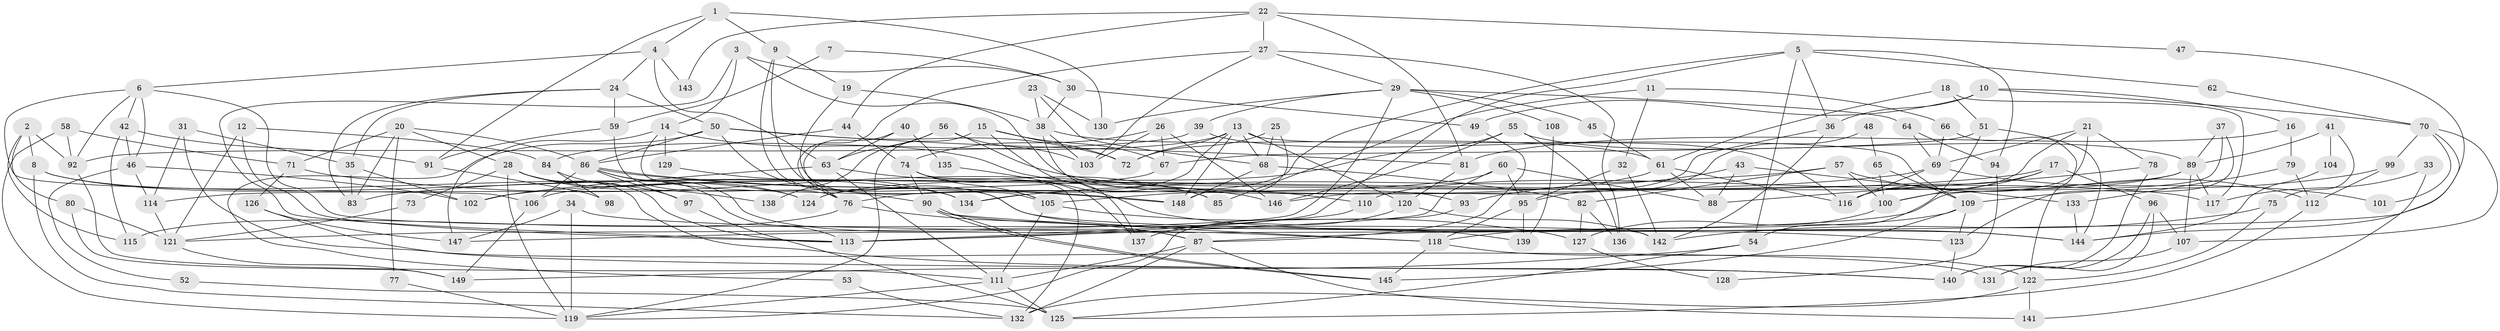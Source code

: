// Generated by graph-tools (version 1.1) at 2025/50/03/09/25 03:50:08]
// undirected, 149 vertices, 298 edges
graph export_dot {
graph [start="1"]
  node [color=gray90,style=filled];
  1;
  2;
  3;
  4;
  5;
  6;
  7;
  8;
  9;
  10;
  11;
  12;
  13;
  14;
  15;
  16;
  17;
  18;
  19;
  20;
  21;
  22;
  23;
  24;
  25;
  26;
  27;
  28;
  29;
  30;
  31;
  32;
  33;
  34;
  35;
  36;
  37;
  38;
  39;
  40;
  41;
  42;
  43;
  44;
  45;
  46;
  47;
  48;
  49;
  50;
  51;
  52;
  53;
  54;
  55;
  56;
  57;
  58;
  59;
  60;
  61;
  62;
  63;
  64;
  65;
  66;
  67;
  68;
  69;
  70;
  71;
  72;
  73;
  74;
  75;
  76;
  77;
  78;
  79;
  80;
  81;
  82;
  83;
  84;
  85;
  86;
  87;
  88;
  89;
  90;
  91;
  92;
  93;
  94;
  95;
  96;
  97;
  98;
  99;
  100;
  101;
  102;
  103;
  104;
  105;
  106;
  107;
  108;
  109;
  110;
  111;
  112;
  113;
  114;
  115;
  116;
  117;
  118;
  119;
  120;
  121;
  122;
  123;
  124;
  125;
  126;
  127;
  128;
  129;
  130;
  131;
  132;
  133;
  134;
  135;
  136;
  137;
  138;
  139;
  140;
  141;
  142;
  143;
  144;
  145;
  146;
  147;
  148;
  149;
  1 -- 4;
  1 -- 9;
  1 -- 91;
  1 -- 130;
  2 -- 92;
  2 -- 80;
  2 -- 8;
  2 -- 115;
  3 -- 14;
  3 -- 113;
  3 -- 30;
  3 -- 93;
  4 -- 24;
  4 -- 6;
  4 -- 63;
  4 -- 143;
  5 -- 113;
  5 -- 54;
  5 -- 36;
  5 -- 62;
  5 -- 94;
  5 -- 134;
  6 -- 142;
  6 -- 42;
  6 -- 46;
  6 -- 92;
  6 -- 106;
  7 -- 30;
  7 -- 59;
  8 -- 134;
  8 -- 124;
  8 -- 132;
  9 -- 19;
  9 -- 105;
  9 -- 139;
  10 -- 70;
  10 -- 36;
  10 -- 16;
  10 -- 49;
  11 -- 85;
  11 -- 66;
  11 -- 32;
  12 -- 84;
  12 -- 121;
  12 -- 113;
  13 -- 124;
  13 -- 68;
  13 -- 72;
  13 -- 84;
  13 -- 109;
  13 -- 120;
  13 -- 148;
  14 -- 90;
  14 -- 147;
  14 -- 110;
  14 -- 129;
  15 -- 119;
  15 -- 72;
  15 -- 67;
  15 -- 137;
  16 -- 81;
  16 -- 79;
  17 -- 96;
  17 -- 116;
  17 -- 100;
  17 -- 102;
  18 -- 117;
  18 -- 61;
  18 -- 51;
  19 -- 38;
  19 -- 105;
  20 -- 28;
  20 -- 86;
  20 -- 71;
  20 -- 77;
  20 -- 83;
  21 -- 116;
  21 -- 100;
  21 -- 69;
  21 -- 78;
  22 -- 44;
  22 -- 27;
  22 -- 47;
  22 -- 81;
  22 -- 143;
  23 -- 130;
  23 -- 68;
  23 -- 38;
  24 -- 50;
  24 -- 83;
  24 -- 35;
  24 -- 59;
  25 -- 148;
  25 -- 72;
  25 -- 68;
  26 -- 67;
  26 -- 74;
  26 -- 103;
  26 -- 146;
  27 -- 136;
  27 -- 76;
  27 -- 29;
  27 -- 103;
  28 -- 119;
  28 -- 113;
  28 -- 73;
  28 -- 124;
  28 -- 138;
  28 -- 140;
  29 -- 39;
  29 -- 45;
  29 -- 64;
  29 -- 108;
  29 -- 121;
  29 -- 130;
  30 -- 38;
  30 -- 49;
  31 -- 35;
  31 -- 114;
  31 -- 131;
  32 -- 95;
  32 -- 142;
  33 -- 117;
  33 -- 141;
  34 -- 118;
  34 -- 147;
  34 -- 119;
  35 -- 102;
  35 -- 83;
  36 -- 142;
  36 -- 146;
  37 -- 89;
  37 -- 123;
  37 -- 147;
  38 -- 103;
  38 -- 61;
  38 -- 85;
  39 -- 116;
  39 -- 92;
  40 -- 76;
  40 -- 63;
  40 -- 135;
  41 -- 89;
  41 -- 75;
  41 -- 104;
  42 -- 91;
  42 -- 46;
  42 -- 115;
  43 -- 88;
  43 -- 93;
  43 -- 133;
  44 -- 74;
  44 -- 86;
  45 -- 61;
  46 -- 102;
  46 -- 52;
  46 -- 114;
  47 -- 87;
  48 -- 65;
  48 -- 95;
  49 -- 87;
  50 -- 86;
  50 -- 81;
  50 -- 53;
  50 -- 72;
  50 -- 144;
  51 -- 144;
  51 -- 54;
  51 -- 67;
  52 -- 125;
  53 -- 132;
  54 -- 149;
  54 -- 125;
  55 -- 146;
  55 -- 124;
  55 -- 89;
  55 -- 136;
  56 -- 63;
  56 -- 103;
  56 -- 117;
  56 -- 138;
  57 -- 82;
  57 -- 112;
  57 -- 100;
  57 -- 134;
  58 -- 119;
  58 -- 71;
  58 -- 92;
  59 -- 76;
  59 -- 91;
  60 -- 105;
  60 -- 113;
  60 -- 88;
  60 -- 95;
  61 -- 76;
  61 -- 88;
  61 -- 116;
  62 -- 70;
  63 -- 111;
  63 -- 85;
  63 -- 102;
  64 -- 69;
  64 -- 94;
  65 -- 100;
  65 -- 109;
  66 -- 122;
  66 -- 69;
  67 -- 114;
  68 -- 148;
  68 -- 82;
  69 -- 83;
  69 -- 101;
  69 -- 116;
  70 -- 107;
  70 -- 144;
  70 -- 99;
  70 -- 101;
  71 -- 146;
  71 -- 126;
  73 -- 121;
  74 -- 132;
  74 -- 90;
  74 -- 105;
  74 -- 137;
  75 -- 142;
  75 -- 122;
  76 -- 115;
  76 -- 87;
  77 -- 119;
  78 -- 88;
  78 -- 140;
  79 -- 112;
  79 -- 133;
  80 -- 121;
  80 -- 149;
  81 -- 120;
  82 -- 127;
  82 -- 136;
  84 -- 97;
  84 -- 98;
  86 -- 113;
  86 -- 148;
  86 -- 148;
  86 -- 87;
  86 -- 97;
  86 -- 106;
  87 -- 111;
  87 -- 132;
  87 -- 141;
  89 -- 106;
  89 -- 107;
  89 -- 110;
  89 -- 117;
  90 -- 123;
  90 -- 145;
  90 -- 145;
  90 -- 118;
  91 -- 98;
  92 -- 111;
  93 -- 119;
  94 -- 128;
  95 -- 118;
  95 -- 139;
  96 -- 107;
  96 -- 140;
  96 -- 131;
  97 -- 125;
  99 -- 109;
  99 -- 112;
  100 -- 127;
  104 -- 144;
  105 -- 111;
  105 -- 127;
  106 -- 149;
  107 -- 131;
  108 -- 139;
  109 -- 118;
  109 -- 123;
  109 -- 145;
  110 -- 113;
  111 -- 119;
  111 -- 125;
  112 -- 125;
  114 -- 121;
  118 -- 145;
  118 -- 122;
  120 -- 137;
  120 -- 142;
  121 -- 149;
  122 -- 132;
  122 -- 141;
  123 -- 140;
  126 -- 140;
  126 -- 147;
  127 -- 128;
  129 -- 134;
  133 -- 144;
  135 -- 144;
}
